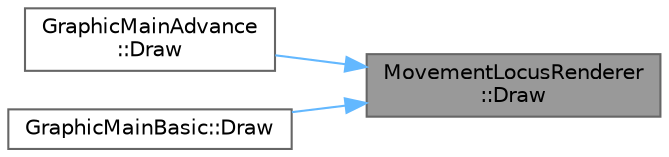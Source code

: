 digraph "MovementLocusRenderer::Draw"
{
 // LATEX_PDF_SIZE
  bgcolor="transparent";
  edge [fontname=Helvetica,fontsize=10,labelfontname=Helvetica,labelfontsize=10];
  node [fontname=Helvetica,fontsize=10,shape=box,height=0.2,width=0.4];
  rankdir="RL";
  Node1 [id="Node000001",label="MovementLocusRenderer\l::Draw",height=0.2,width=0.4,color="gray40", fillcolor="grey60", style="filled", fontcolor="black",tooltip="ロボットの移動軌跡を描画する．"];
  Node1 -> Node2 [id="edge1_Node000001_Node000002",dir="back",color="steelblue1",style="solid",tooltip=" "];
  Node2 [id="Node000002",label="GraphicMainAdvance\l::Draw",height=0.2,width=0.4,color="grey40", fillcolor="white", style="filled",URL="$class_graphic_main_advance.html#a6692e76b6ea8bf3bc16f7e22c0feccbb",tooltip="描画を行う．ここでは描画系の処理のみを行い内部のデータを更新しないためconstを付けている．純粋仮想関数．"];
  Node1 -> Node3 [id="edge2_Node000001_Node000003",dir="back",color="steelblue1",style="solid",tooltip=" "];
  Node3 [id="Node000003",label="GraphicMainBasic::Draw",height=0.2,width=0.4,color="grey40", fillcolor="white", style="filled",URL="$class_graphic_main_basic.html#a1e698ba2d3c8d10a78d37f1be466b061",tooltip="描画を行う．ここでは描画系の処理のみを行い内部のデータを更新しないためconstを付けている．純粋仮想関数．"];
}

